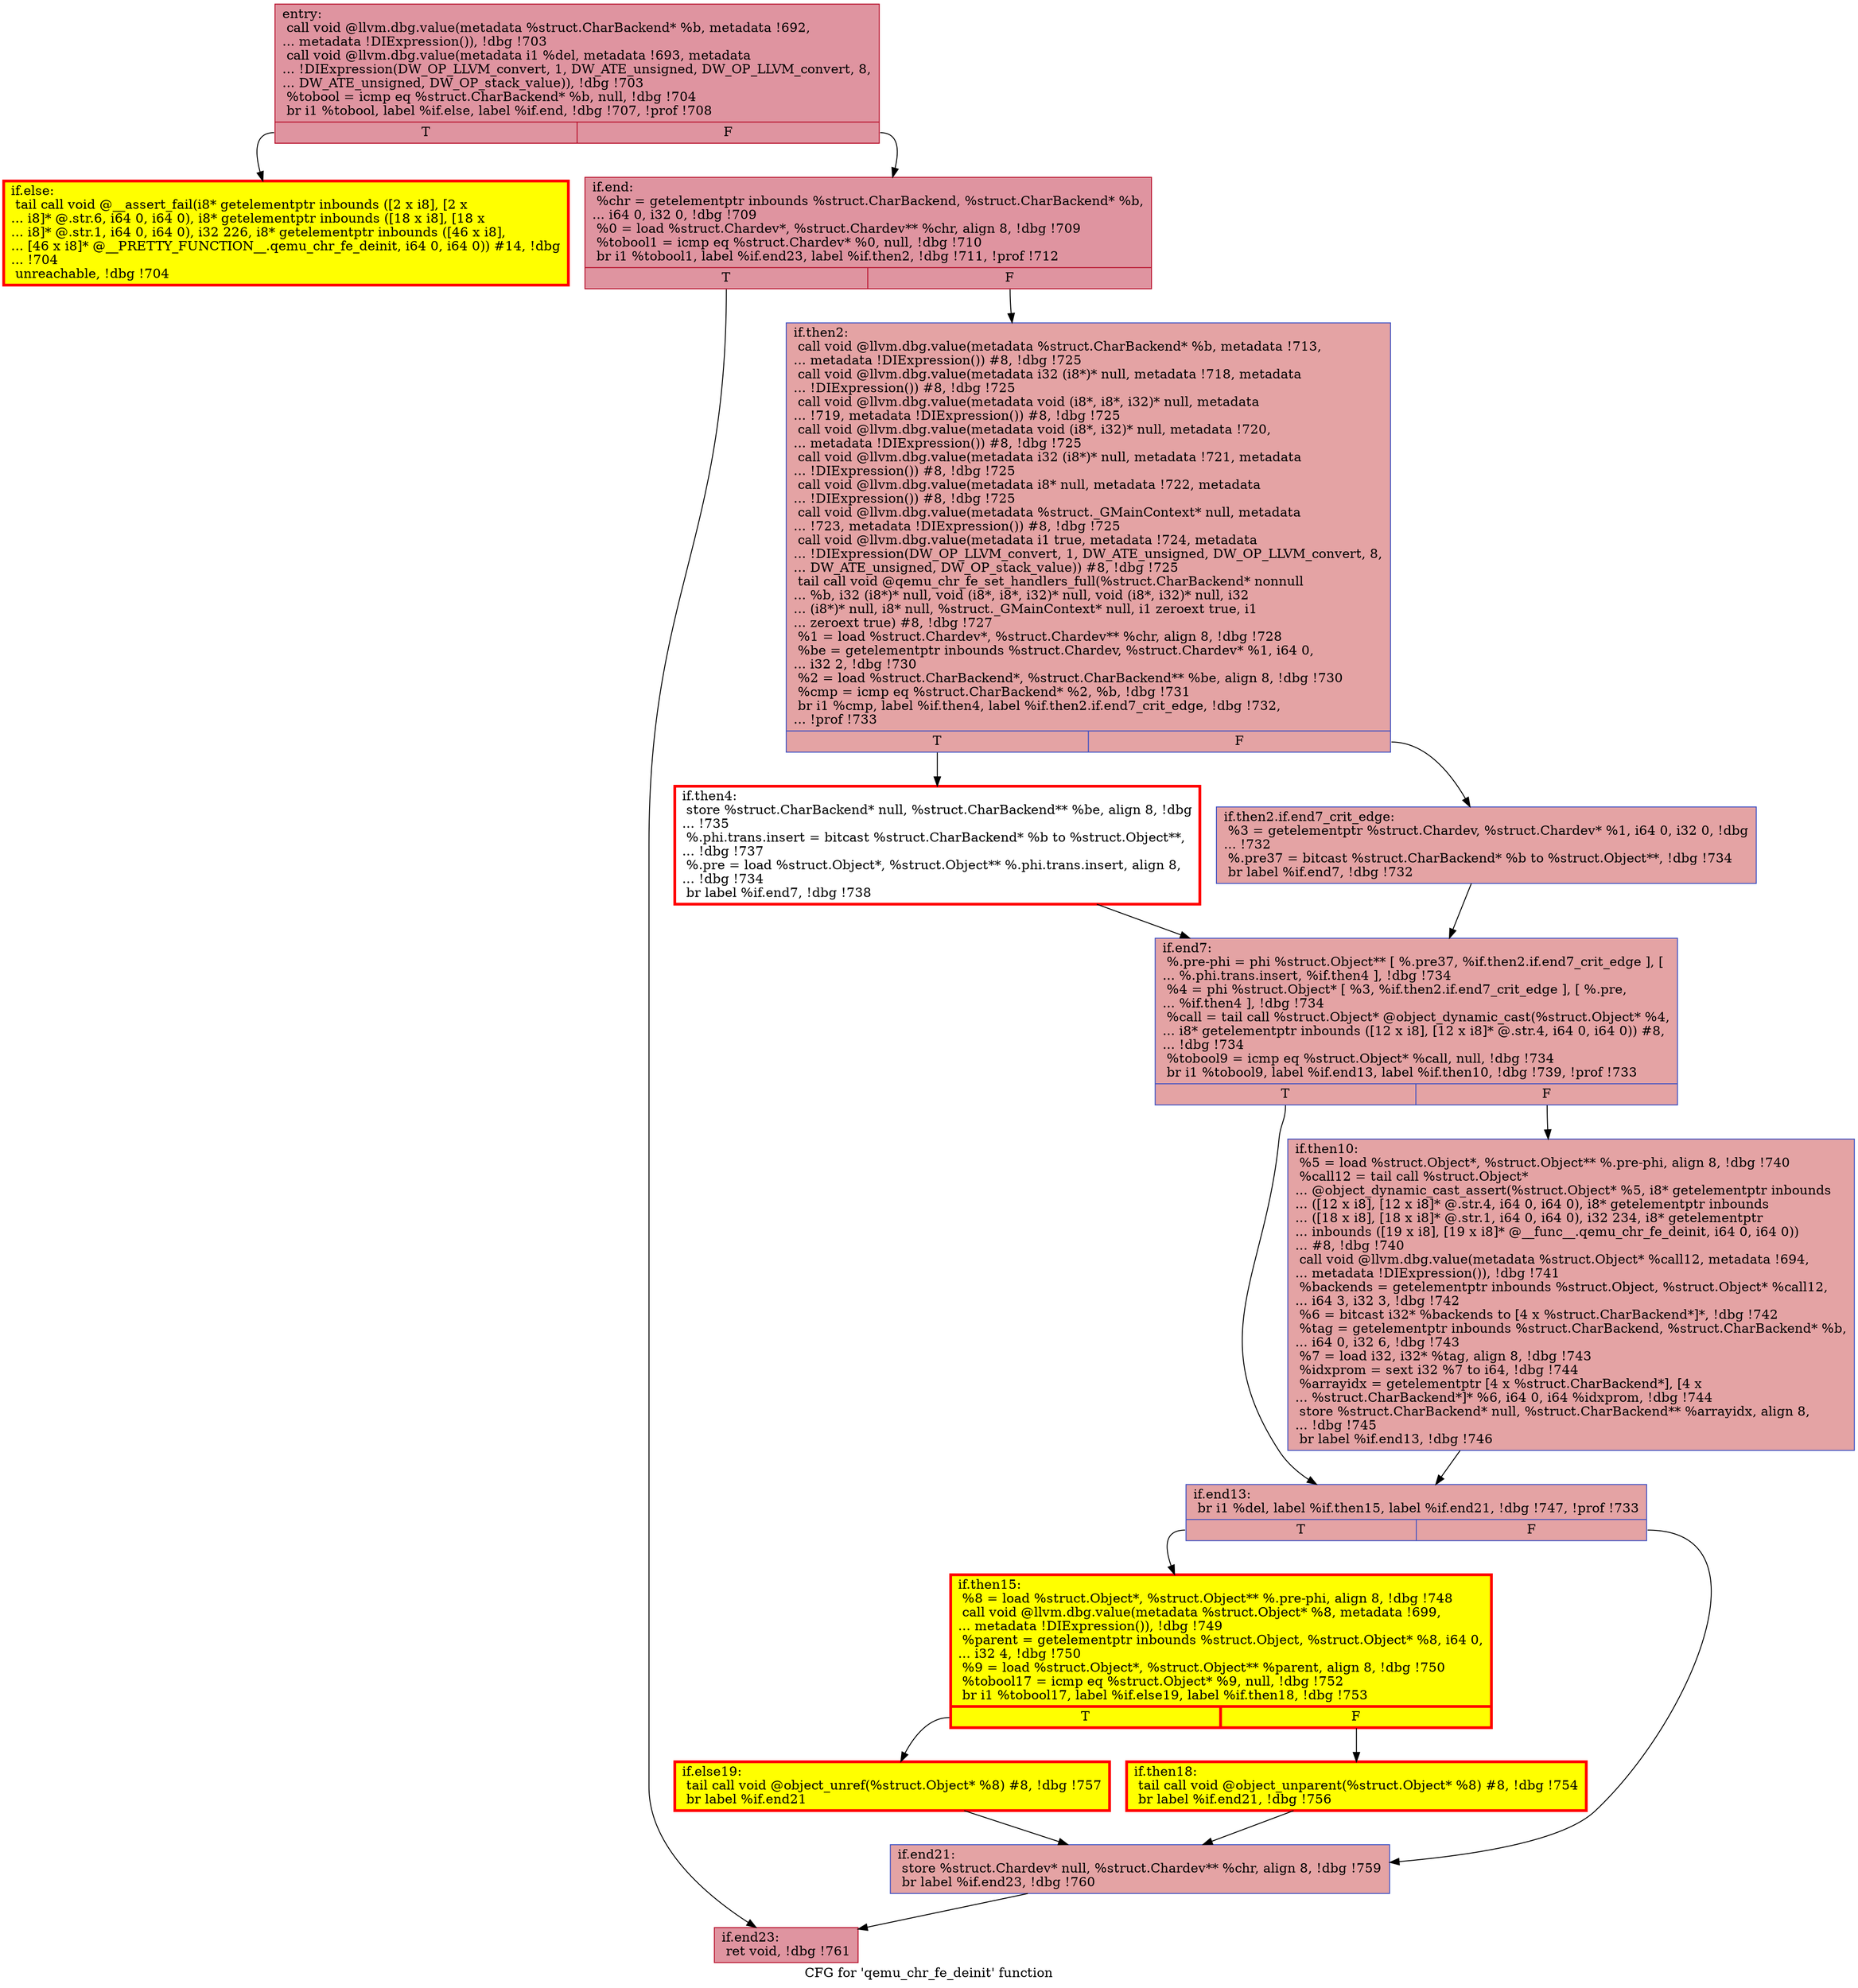 digraph "CFG for 'qemu_chr_fe_deinit' function" {
	label="CFG for 'qemu_chr_fe_deinit' function";

	Node0x558fa4c69a10 [shape=record,color="#b70d28ff", style=filled, fillcolor="#b70d2870",label="{entry:\l  call void @llvm.dbg.value(metadata %struct.CharBackend* %b, metadata !692,\l... metadata !DIExpression()), !dbg !703\l  call void @llvm.dbg.value(metadata i1 %del, metadata !693, metadata\l... !DIExpression(DW_OP_LLVM_convert, 1, DW_ATE_unsigned, DW_OP_LLVM_convert, 8,\l... DW_ATE_unsigned, DW_OP_stack_value)), !dbg !703\l  %tobool = icmp eq %struct.CharBackend* %b, null, !dbg !704\l  br i1 %tobool, label %if.else, label %if.end, !dbg !707, !prof !708\l|{<s0>T|<s1>F}}"];
	Node0x558fa4c69a10:s0 -> Node0x558fa4c6cc80;
	Node0x558fa4c69a10:s1 -> Node0x558fa4c6cc30;
	Node0x558fa4c6cc80 [shape=record,penwidth=3.0, style="filled", color="red", fillcolor="yellow",label="{if.else:                                          \l  tail call void @__assert_fail(i8* getelementptr inbounds ([2 x i8], [2 x\l... i8]* @.str.6, i64 0, i64 0), i8* getelementptr inbounds ([18 x i8], [18 x\l... i8]* @.str.1, i64 0, i64 0), i32 226, i8* getelementptr inbounds ([46 x i8],\l... [46 x i8]* @__PRETTY_FUNCTION__.qemu_chr_fe_deinit, i64 0, i64 0)) #14, !dbg\l... !704\l  unreachable, !dbg !704\l}"];
	Node0x558fa4c6cc30 [shape=record,color="#b70d28ff", style=filled, fillcolor="#b70d2870",label="{if.end:                                           \l  %chr = getelementptr inbounds %struct.CharBackend, %struct.CharBackend* %b,\l... i64 0, i32 0, !dbg !709\l  %0 = load %struct.Chardev*, %struct.Chardev** %chr, align 8, !dbg !709\l  %tobool1 = icmp eq %struct.Chardev* %0, null, !dbg !710\l  br i1 %tobool1, label %if.end23, label %if.then2, !dbg !711, !prof !712\l|{<s0>T|<s1>F}}"];
	Node0x558fa4c6cc30:s0 -> Node0x558fa4c33da0;
	Node0x558fa4c6cc30:s1 -> Node0x558fa4c33ce0;
	Node0x558fa4c33ce0 [shape=record,color="#3d50c3ff", style=filled, fillcolor="#c32e3170",label="{if.then2:                                         \l  call void @llvm.dbg.value(metadata %struct.CharBackend* %b, metadata !713,\l... metadata !DIExpression()) #8, !dbg !725\l  call void @llvm.dbg.value(metadata i32 (i8*)* null, metadata !718, metadata\l... !DIExpression()) #8, !dbg !725\l  call void @llvm.dbg.value(metadata void (i8*, i8*, i32)* null, metadata\l... !719, metadata !DIExpression()) #8, !dbg !725\l  call void @llvm.dbg.value(metadata void (i8*, i32)* null, metadata !720,\l... metadata !DIExpression()) #8, !dbg !725\l  call void @llvm.dbg.value(metadata i32 (i8*)* null, metadata !721, metadata\l... !DIExpression()) #8, !dbg !725\l  call void @llvm.dbg.value(metadata i8* null, metadata !722, metadata\l... !DIExpression()) #8, !dbg !725\l  call void @llvm.dbg.value(metadata %struct._GMainContext* null, metadata\l... !723, metadata !DIExpression()) #8, !dbg !725\l  call void @llvm.dbg.value(metadata i1 true, metadata !724, metadata\l... !DIExpression(DW_OP_LLVM_convert, 1, DW_ATE_unsigned, DW_OP_LLVM_convert, 8,\l... DW_ATE_unsigned, DW_OP_stack_value)) #8, !dbg !725\l  tail call void @qemu_chr_fe_set_handlers_full(%struct.CharBackend* nonnull\l... %b, i32 (i8*)* null, void (i8*, i8*, i32)* null, void (i8*, i32)* null, i32\l... (i8*)* null, i8* null, %struct._GMainContext* null, i1 zeroext true, i1\l... zeroext true) #8, !dbg !727\l  %1 = load %struct.Chardev*, %struct.Chardev** %chr, align 8, !dbg !728\l  %be = getelementptr inbounds %struct.Chardev, %struct.Chardev* %1, i64 0,\l... i32 2, !dbg !730\l  %2 = load %struct.CharBackend*, %struct.CharBackend** %be, align 8, !dbg !730\l  %cmp = icmp eq %struct.CharBackend* %2, %b, !dbg !731\l  br i1 %cmp, label %if.then4, label %if.then2.if.end7_crit_edge, !dbg !732,\l... !prof !733\l|{<s0>T|<s1>F}}"];
	Node0x558fa4c33ce0:s0 -> Node0x558fa4c6e7a0;
	Node0x558fa4c33ce0:s1 -> Node0x558fa4d68470;
	Node0x558fa4d68470 [shape=record,color="#3d50c3ff", style=filled, fillcolor="#c32e3170",label="{if.then2.if.end7_crit_edge:                       \l  %3 = getelementptr %struct.Chardev, %struct.Chardev* %1, i64 0, i32 0, !dbg\l... !732\l  %.pre37 = bitcast %struct.CharBackend* %b to %struct.Object**, !dbg !734\l  br label %if.end7, !dbg !732\l}"];
	Node0x558fa4d68470 -> Node0x558fa4c6ee30;
	Node0x558fa4c6e7a0 [shape=record,penwidth=3.0, color="red",label="{if.then4:                                         \l  store %struct.CharBackend* null, %struct.CharBackend** %be, align 8, !dbg\l... !735\l  %.phi.trans.insert = bitcast %struct.CharBackend* %b to %struct.Object**,\l... !dbg !737\l  %.pre = load %struct.Object*, %struct.Object** %.phi.trans.insert, align 8,\l... !dbg !734\l  br label %if.end7, !dbg !738\l}"];
	Node0x558fa4c6e7a0 -> Node0x558fa4c6ee30;
	Node0x558fa4c6ee30 [shape=record,color="#3d50c3ff", style=filled, fillcolor="#c32e3170",label="{if.end7:                                          \l  %.pre-phi = phi %struct.Object** [ %.pre37, %if.then2.if.end7_crit_edge ], [\l... %.phi.trans.insert, %if.then4 ], !dbg !734\l  %4 = phi %struct.Object* [ %3, %if.then2.if.end7_crit_edge ], [ %.pre,\l... %if.then4 ], !dbg !734\l  %call = tail call %struct.Object* @object_dynamic_cast(%struct.Object* %4,\l... i8* getelementptr inbounds ([12 x i8], [12 x i8]* @.str.4, i64 0, i64 0)) #8,\l... !dbg !734\l  %tobool9 = icmp eq %struct.Object* %call, null, !dbg !734\l  br i1 %tobool9, label %if.end13, label %if.then10, !dbg !739, !prof !733\l|{<s0>T|<s1>F}}"];
	Node0x558fa4c6ee30:s0 -> Node0x558fa4c6f780;
	Node0x558fa4c6ee30:s1 -> Node0x558fa4c6f710;
	Node0x558fa4c6f710 [shape=record,color="#3d50c3ff", style=filled, fillcolor="#c32e3170",label="{if.then10:                                        \l  %5 = load %struct.Object*, %struct.Object** %.pre-phi, align 8, !dbg !740\l  %call12 = tail call %struct.Object*\l... @object_dynamic_cast_assert(%struct.Object* %5, i8* getelementptr inbounds\l... ([12 x i8], [12 x i8]* @.str.4, i64 0, i64 0), i8* getelementptr inbounds\l... ([18 x i8], [18 x i8]* @.str.1, i64 0, i64 0), i32 234, i8* getelementptr\l... inbounds ([19 x i8], [19 x i8]* @__func__.qemu_chr_fe_deinit, i64 0, i64 0))\l... #8, !dbg !740\l  call void @llvm.dbg.value(metadata %struct.Object* %call12, metadata !694,\l... metadata !DIExpression()), !dbg !741\l  %backends = getelementptr inbounds %struct.Object, %struct.Object* %call12,\l... i64 3, i32 3, !dbg !742\l  %6 = bitcast i32* %backends to [4 x %struct.CharBackend*]*, !dbg !742\l  %tag = getelementptr inbounds %struct.CharBackend, %struct.CharBackend* %b,\l... i64 0, i32 6, !dbg !743\l  %7 = load i32, i32* %tag, align 8, !dbg !743\l  %idxprom = sext i32 %7 to i64, !dbg !744\l  %arrayidx = getelementptr [4 x %struct.CharBackend*], [4 x\l... %struct.CharBackend*]* %6, i64 0, i64 %idxprom, !dbg !744\l  store %struct.CharBackend* null, %struct.CharBackend** %arrayidx, align 8,\l... !dbg !745\l  br label %if.end13, !dbg !746\l}"];
	Node0x558fa4c6f710 -> Node0x558fa4c6f780;
	Node0x558fa4c6f780 [shape=record,color="#3d50c3ff", style=filled, fillcolor="#c32e3170",label="{if.end13:                                         \l  br i1 %del, label %if.then15, label %if.end21, !dbg !747, !prof !733\l|{<s0>T|<s1>F}}"];
	Node0x558fa4c6f780:s0 -> Node0x558fa4c3fab0;
	Node0x558fa4c6f780:s1 -> Node0x558fa4c404f0;
	Node0x558fa4c3fab0 [shape=record,penwidth=3.0, style="filled", color="red", fillcolor="yellow",label="{if.then15:                                        \l  %8 = load %struct.Object*, %struct.Object** %.pre-phi, align 8, !dbg !748\l  call void @llvm.dbg.value(metadata %struct.Object* %8, metadata !699,\l... metadata !DIExpression()), !dbg !749\l  %parent = getelementptr inbounds %struct.Object, %struct.Object* %8, i64 0,\l... i32 4, !dbg !750\l  %9 = load %struct.Object*, %struct.Object** %parent, align 8, !dbg !750\l  %tobool17 = icmp eq %struct.Object* %9, null, !dbg !752\l  br i1 %tobool17, label %if.else19, label %if.then18, !dbg !753\l|{<s0>T|<s1>F}}"];
	Node0x558fa4c3fab0:s0 -> Node0x558fa4c73e50;
	Node0x558fa4c3fab0:s1 -> Node0x558fa4c73d70;
	Node0x558fa4c73d70 [shape=record,penwidth=3.0, style="filled", color="red", fillcolor="yellow",label="{if.then18:                                        \l  tail call void @object_unparent(%struct.Object* %8) #8, !dbg !754\l  br label %if.end21, !dbg !756\l}"];
	Node0x558fa4c73d70 -> Node0x558fa4c404f0;
	Node0x558fa4c73e50 [shape=record,penwidth=3.0, style="filled", color="red", fillcolor="yellow",label="{if.else19:                                        \l  tail call void @object_unref(%struct.Object* %8) #8, !dbg !757\l  br label %if.end21\l}"];
	Node0x558fa4c73e50 -> Node0x558fa4c404f0;
	Node0x558fa4c404f0 [shape=record,color="#3d50c3ff", style=filled, fillcolor="#c32e3170",label="{if.end21:                                         \l  store %struct.Chardev* null, %struct.Chardev** %chr, align 8, !dbg !759\l  br label %if.end23, !dbg !760\l}"];
	Node0x558fa4c404f0 -> Node0x558fa4c33da0;
	Node0x558fa4c33da0 [shape=record,color="#b70d28ff", style=filled, fillcolor="#b70d2870",label="{if.end23:                                         \l  ret void, !dbg !761\l}"];
}
